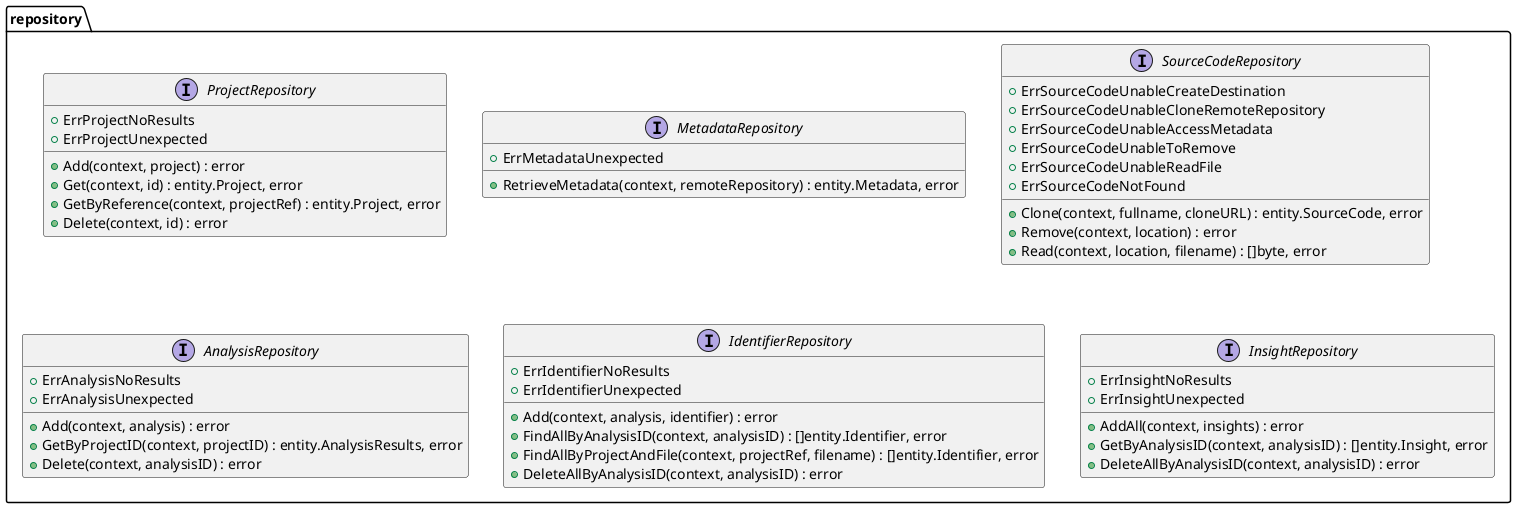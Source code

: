 @@startuml Code Class Diagram

package repository {
    interface repository.ProjectRepository {
        + ErrProjectNoResults
        + ErrProjectUnexpected
        + Add(context, project) : error
        + Get(context, id) : entity.Project, error
        + GetByReference(context, projectRef) : entity.Project, error
        + Delete(context, id) : error
    }

    interface repository.MetadataRepository {
        + ErrMetadataUnexpected
        + RetrieveMetadata(context, remoteRepository) : entity.Metadata, error
    }

    interface repository.SourceCodeRepository {
        + ErrSourceCodeUnableCreateDestination
        + ErrSourceCodeUnableCloneRemoteRepository
        + ErrSourceCodeUnableAccessMetadata
        + ErrSourceCodeUnableToRemove
        + ErrSourceCodeUnableReadFile
        + ErrSourceCodeNotFound
        + Clone(context, fullname, cloneURL) : entity.SourceCode, error
        + Remove(context, location) : error
        + Read(context, location, filename) : []byte, error
    }

    interface repository.AnalysisRepository {
        + ErrAnalysisNoResults
        + ErrAnalysisUnexpected
        + Add(context, analysis) : error
        + GetByProjectID(context, projectID) : entity.AnalysisResults, error
        + Delete(context, analysisID) : error
    }

    interface repository.IdentifierRepository {
        + ErrIdentifierNoResults
        + ErrIdentifierUnexpected
        + Add(context, analysis, identifier) : error
        + FindAllByAnalysisID(context, analysisID) : []entity.Identifier, error
        + FindAllByProjectAndFile(context, projectRef, filename) : []entity.Identifier, error
        + DeleteAllByAnalysisID(context, analysisID) : error
    }

    interface repository.InsightRepository {
        + ErrInsightNoResults
        + ErrInsightUnexpected
        + AddAll(context, insights) : error
        + GetByAnalysisID(context, analysisID) : []entity.Insight, error
        + DeleteAllByAnalysisID(context, analysisID) : error
    }
}

@@enduml